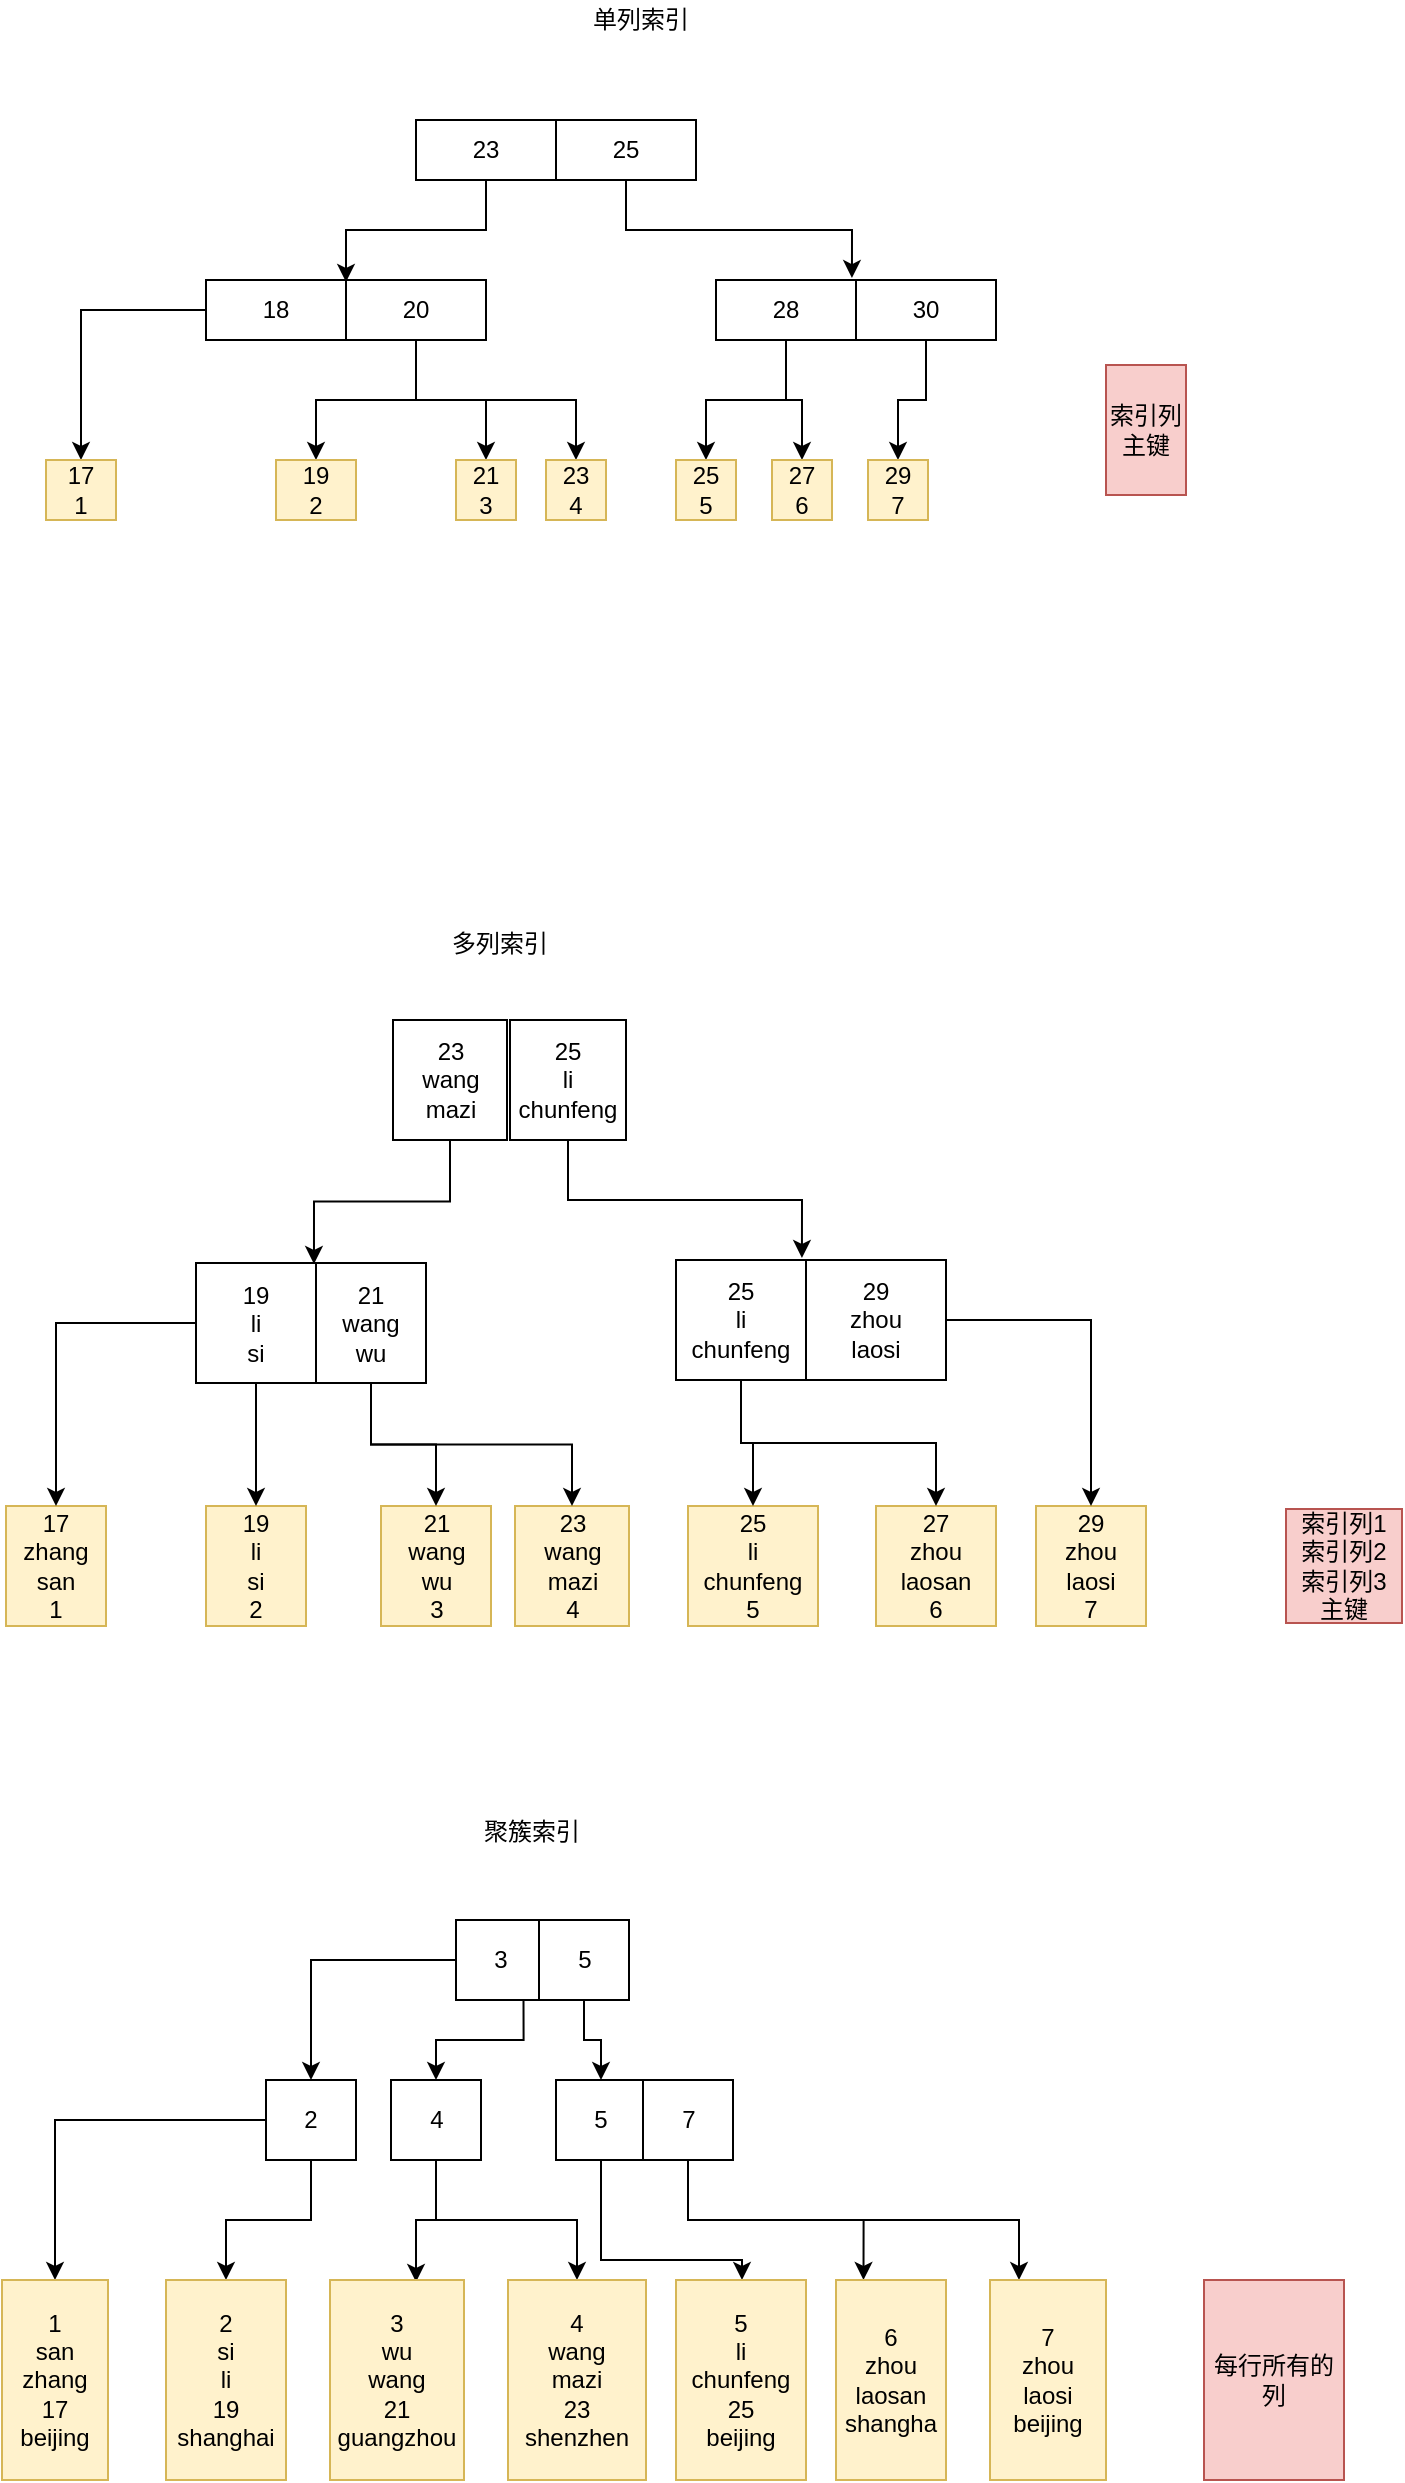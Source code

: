 <mxfile pages="1" version="11.2.4" type="github"><diagram id="psDOjXqYlGyC0BN5tRKm" name="Page-1"><mxGraphModel dx="898" dy="593" grid="1" gridSize="10" guides="1" tooltips="1" connect="1" arrows="1" fold="1" page="1" pageScale="1" pageWidth="827" pageHeight="1169" math="0" shadow="0"><root><mxCell id="0"/><mxCell id="1" parent="0"/><mxCell id="AoeMT02H-nl_ptsGjZu9-14" style="edgeStyle=orthogonalEdgeStyle;rounded=0;orthogonalLoop=1;jettySize=auto;html=1;exitX=0.5;exitY=1;exitDx=0;exitDy=0;entryX=0;entryY=0.033;entryDx=0;entryDy=0;entryPerimeter=0;" edge="1" parent="1" source="AoeMT02H-nl_ptsGjZu9-1" target="AoeMT02H-nl_ptsGjZu9-4"><mxGeometry relative="1" as="geometry"/></mxCell><mxCell id="AoeMT02H-nl_ptsGjZu9-1" value="23" style="rounded=0;whiteSpace=wrap;html=1;" vertex="1" parent="1"><mxGeometry x="235" y="120" width="70" height="30" as="geometry"/></mxCell><mxCell id="AoeMT02H-nl_ptsGjZu9-15" style="edgeStyle=orthogonalEdgeStyle;rounded=0;orthogonalLoop=1;jettySize=auto;html=1;exitX=0.5;exitY=1;exitDx=0;exitDy=0;entryX=0.971;entryY=-0.033;entryDx=0;entryDy=0;entryPerimeter=0;" edge="1" parent="1" source="AoeMT02H-nl_ptsGjZu9-2" target="AoeMT02H-nl_ptsGjZu9-5"><mxGeometry relative="1" as="geometry"/></mxCell><mxCell id="AoeMT02H-nl_ptsGjZu9-2" value="25" style="rounded=0;whiteSpace=wrap;html=1;" vertex="1" parent="1"><mxGeometry x="305" y="120" width="70" height="30" as="geometry"/></mxCell><mxCell id="AoeMT02H-nl_ptsGjZu9-16" style="edgeStyle=orthogonalEdgeStyle;rounded=0;orthogonalLoop=1;jettySize=auto;html=1;exitX=0;exitY=0.5;exitDx=0;exitDy=0;entryX=0.5;entryY=0;entryDx=0;entryDy=0;" edge="1" parent="1" source="AoeMT02H-nl_ptsGjZu9-3" target="AoeMT02H-nl_ptsGjZu9-7"><mxGeometry relative="1" as="geometry"/></mxCell><mxCell id="AoeMT02H-nl_ptsGjZu9-3" value="18" style="rounded=0;whiteSpace=wrap;html=1;" vertex="1" parent="1"><mxGeometry x="130" y="200" width="70" height="30" as="geometry"/></mxCell><mxCell id="AoeMT02H-nl_ptsGjZu9-20" style="edgeStyle=orthogonalEdgeStyle;rounded=0;orthogonalLoop=1;jettySize=auto;html=1;exitX=0.5;exitY=1;exitDx=0;exitDy=0;entryX=0.5;entryY=0;entryDx=0;entryDy=0;" edge="1" parent="1" source="AoeMT02H-nl_ptsGjZu9-4" target="AoeMT02H-nl_ptsGjZu9-9"><mxGeometry relative="1" as="geometry"/></mxCell><mxCell id="AoeMT02H-nl_ptsGjZu9-22" style="edgeStyle=orthogonalEdgeStyle;rounded=0;orthogonalLoop=1;jettySize=auto;html=1;exitX=0.5;exitY=1;exitDx=0;exitDy=0;" edge="1" parent="1" source="AoeMT02H-nl_ptsGjZu9-4" target="AoeMT02H-nl_ptsGjZu9-10"><mxGeometry relative="1" as="geometry"/></mxCell><mxCell id="AoeMT02H-nl_ptsGjZu9-27" style="edgeStyle=orthogonalEdgeStyle;rounded=0;orthogonalLoop=1;jettySize=auto;html=1;exitX=0.5;exitY=1;exitDx=0;exitDy=0;entryX=0.5;entryY=0;entryDx=0;entryDy=0;" edge="1" parent="1" source="AoeMT02H-nl_ptsGjZu9-4" target="AoeMT02H-nl_ptsGjZu9-8"><mxGeometry relative="1" as="geometry"/></mxCell><mxCell id="AoeMT02H-nl_ptsGjZu9-4" value="20" style="rounded=0;whiteSpace=wrap;html=1;" vertex="1" parent="1"><mxGeometry x="200" y="200" width="70" height="30" as="geometry"/></mxCell><mxCell id="AoeMT02H-nl_ptsGjZu9-23" style="edgeStyle=orthogonalEdgeStyle;rounded=0;orthogonalLoop=1;jettySize=auto;html=1;exitX=0.5;exitY=1;exitDx=0;exitDy=0;entryX=0.5;entryY=0;entryDx=0;entryDy=0;" edge="1" parent="1" source="AoeMT02H-nl_ptsGjZu9-5" target="AoeMT02H-nl_ptsGjZu9-11"><mxGeometry relative="1" as="geometry"/></mxCell><mxCell id="AoeMT02H-nl_ptsGjZu9-24" style="edgeStyle=orthogonalEdgeStyle;rounded=0;orthogonalLoop=1;jettySize=auto;html=1;exitX=0.5;exitY=1;exitDx=0;exitDy=0;entryX=0.5;entryY=0;entryDx=0;entryDy=0;" edge="1" parent="1" source="AoeMT02H-nl_ptsGjZu9-5" target="AoeMT02H-nl_ptsGjZu9-12"><mxGeometry relative="1" as="geometry"/></mxCell><mxCell id="AoeMT02H-nl_ptsGjZu9-5" value="28" style="rounded=0;whiteSpace=wrap;html=1;" vertex="1" parent="1"><mxGeometry x="385" y="200" width="70" height="30" as="geometry"/></mxCell><mxCell id="AoeMT02H-nl_ptsGjZu9-25" style="edgeStyle=orthogonalEdgeStyle;rounded=0;orthogonalLoop=1;jettySize=auto;html=1;exitX=0.5;exitY=1;exitDx=0;exitDy=0;entryX=0.5;entryY=0;entryDx=0;entryDy=0;" edge="1" parent="1" source="AoeMT02H-nl_ptsGjZu9-6" target="AoeMT02H-nl_ptsGjZu9-13"><mxGeometry relative="1" as="geometry"/></mxCell><mxCell id="AoeMT02H-nl_ptsGjZu9-6" value="30" style="rounded=0;whiteSpace=wrap;html=1;" vertex="1" parent="1"><mxGeometry x="455" y="200" width="70" height="30" as="geometry"/></mxCell><mxCell id="AoeMT02H-nl_ptsGjZu9-7" value="17&lt;br&gt;1" style="rounded=0;whiteSpace=wrap;html=1;fillColor=#fff2cc;strokeColor=#d6b656;" vertex="1" parent="1"><mxGeometry x="50" y="290" width="35" height="30" as="geometry"/></mxCell><mxCell id="AoeMT02H-nl_ptsGjZu9-8" value="19&lt;br&gt;2" style="rounded=0;whiteSpace=wrap;html=1;fillColor=#fff2cc;strokeColor=#d6b656;" vertex="1" parent="1"><mxGeometry x="165" y="290" width="40" height="30" as="geometry"/></mxCell><mxCell id="AoeMT02H-nl_ptsGjZu9-9" value="21&lt;br&gt;3" style="rounded=0;whiteSpace=wrap;html=1;fillColor=#fff2cc;strokeColor=#d6b656;" vertex="1" parent="1"><mxGeometry x="255" y="290" width="30" height="30" as="geometry"/></mxCell><mxCell id="AoeMT02H-nl_ptsGjZu9-10" value="23&lt;br&gt;4" style="rounded=0;whiteSpace=wrap;html=1;fillColor=#fff2cc;strokeColor=#d6b656;" vertex="1" parent="1"><mxGeometry x="300" y="290" width="30" height="30" as="geometry"/></mxCell><mxCell id="AoeMT02H-nl_ptsGjZu9-11" value="25&lt;br&gt;5" style="rounded=0;whiteSpace=wrap;html=1;fillColor=#fff2cc;strokeColor=#d6b656;" vertex="1" parent="1"><mxGeometry x="365" y="290" width="30" height="30" as="geometry"/></mxCell><mxCell id="AoeMT02H-nl_ptsGjZu9-12" value="27&lt;br&gt;6" style="rounded=0;whiteSpace=wrap;html=1;fillColor=#fff2cc;strokeColor=#d6b656;" vertex="1" parent="1"><mxGeometry x="413" y="290" width="30" height="30" as="geometry"/></mxCell><mxCell id="AoeMT02H-nl_ptsGjZu9-13" value="29&lt;br&gt;7" style="rounded=0;whiteSpace=wrap;html=1;fillColor=#fff2cc;strokeColor=#d6b656;" vertex="1" parent="1"><mxGeometry x="461" y="290" width="30" height="30" as="geometry"/></mxCell><mxCell id="AoeMT02H-nl_ptsGjZu9-35" value="索引列&lt;br&gt;主键" style="rounded=0;whiteSpace=wrap;html=1;fillColor=#f8cecc;strokeColor=#b85450;" vertex="1" parent="1"><mxGeometry x="580" y="242.5" width="40" height="65" as="geometry"/></mxCell><mxCell id="AoeMT02H-nl_ptsGjZu9-36" value="单列索引" style="text;html=1;strokeColor=none;fillColor=none;align=center;verticalAlign=middle;whiteSpace=wrap;rounded=0;" vertex="1" parent="1"><mxGeometry x="305" y="60" width="85" height="20" as="geometry"/></mxCell><mxCell id="AoeMT02H-nl_ptsGjZu9-37" value="23&lt;br&gt;wang&lt;br&gt;mazi&lt;br&gt;4" style="rounded=0;whiteSpace=wrap;html=1;fillColor=#fff2cc;strokeColor=#d6b656;" vertex="1" parent="1"><mxGeometry x="284.5" y="813" width="57" height="60" as="geometry"/></mxCell><mxCell id="AoeMT02H-nl_ptsGjZu9-38" value="17&lt;br&gt;zhang&lt;br&gt;san&lt;br&gt;1" style="rounded=0;whiteSpace=wrap;html=1;fillColor=#fff2cc;strokeColor=#d6b656;" vertex="1" parent="1"><mxGeometry x="30" y="813" width="50" height="60" as="geometry"/></mxCell><mxCell id="AoeMT02H-nl_ptsGjZu9-39" value="19&lt;br&gt;li&lt;br&gt;si&lt;br&gt;2" style="rounded=0;whiteSpace=wrap;html=1;fillColor=#fff2cc;strokeColor=#d6b656;" vertex="1" parent="1"><mxGeometry x="130" y="813" width="50" height="60" as="geometry"/></mxCell><mxCell id="AoeMT02H-nl_ptsGjZu9-40" value="21&lt;br&gt;wang&lt;br&gt;wu&lt;br&gt;3" style="rounded=0;whiteSpace=wrap;html=1;fillColor=#fff2cc;strokeColor=#d6b656;" vertex="1" parent="1"><mxGeometry x="217.5" y="813" width="55" height="60" as="geometry"/></mxCell><mxCell id="AoeMT02H-nl_ptsGjZu9-41" value="25&lt;br&gt;li&lt;br&gt;chunfeng&lt;br&gt;5" style="rounded=0;whiteSpace=wrap;html=1;fillColor=#fff2cc;strokeColor=#d6b656;" vertex="1" parent="1"><mxGeometry x="371" y="813" width="65" height="60" as="geometry"/></mxCell><mxCell id="AoeMT02H-nl_ptsGjZu9-42" value="27&lt;br&gt;zhou&lt;br&gt;laosan&lt;br&gt;6" style="rounded=0;whiteSpace=wrap;html=1;fillColor=#fff2cc;strokeColor=#d6b656;" vertex="1" parent="1"><mxGeometry x="465" y="813" width="60" height="60" as="geometry"/></mxCell><mxCell id="AoeMT02H-nl_ptsGjZu9-43" value="29&lt;br&gt;zhou&lt;br&gt;laosi&lt;br&gt;7" style="rounded=0;whiteSpace=wrap;html=1;fillColor=#fff2cc;strokeColor=#d6b656;" vertex="1" parent="1"><mxGeometry x="545" y="813" width="55" height="60" as="geometry"/></mxCell><mxCell id="AoeMT02H-nl_ptsGjZu9-64" style="edgeStyle=orthogonalEdgeStyle;rounded=0;orthogonalLoop=1;jettySize=auto;html=1;exitX=0.5;exitY=1;exitDx=0;exitDy=0;entryX=0.983;entryY=0.008;entryDx=0;entryDy=0;entryPerimeter=0;" edge="1" parent="1" source="AoeMT02H-nl_ptsGjZu9-44" target="AoeMT02H-nl_ptsGjZu9-47"><mxGeometry relative="1" as="geometry"/></mxCell><mxCell id="AoeMT02H-nl_ptsGjZu9-44" value="23&lt;br&gt;wang&lt;br&gt;mazi" style="rounded=0;whiteSpace=wrap;html=1;" vertex="1" parent="1"><mxGeometry x="223.5" y="570" width="57" height="60" as="geometry"/></mxCell><mxCell id="AoeMT02H-nl_ptsGjZu9-65" style="edgeStyle=orthogonalEdgeStyle;rounded=0;orthogonalLoop=1;jettySize=auto;html=1;exitX=0.5;exitY=1;exitDx=0;exitDy=0;entryX=-0.029;entryY=-0.017;entryDx=0;entryDy=0;entryPerimeter=0;" edge="1" parent="1" source="AoeMT02H-nl_ptsGjZu9-46" target="AoeMT02H-nl_ptsGjZu9-51"><mxGeometry relative="1" as="geometry"/></mxCell><mxCell id="AoeMT02H-nl_ptsGjZu9-46" value="25&lt;br&gt;li&lt;br&gt;chunfeng" style="rounded=0;whiteSpace=wrap;html=1;" vertex="1" parent="1"><mxGeometry x="282" y="570" width="58" height="60" as="geometry"/></mxCell><mxCell id="AoeMT02H-nl_ptsGjZu9-52" style="edgeStyle=orthogonalEdgeStyle;rounded=0;orthogonalLoop=1;jettySize=auto;html=1;exitX=0;exitY=0.5;exitDx=0;exitDy=0;" edge="1" parent="1" source="AoeMT02H-nl_ptsGjZu9-47" target="AoeMT02H-nl_ptsGjZu9-38"><mxGeometry relative="1" as="geometry"/></mxCell><mxCell id="AoeMT02H-nl_ptsGjZu9-53" style="edgeStyle=orthogonalEdgeStyle;rounded=0;orthogonalLoop=1;jettySize=auto;html=1;exitX=0.5;exitY=1;exitDx=0;exitDy=0;" edge="1" parent="1" source="AoeMT02H-nl_ptsGjZu9-47" target="AoeMT02H-nl_ptsGjZu9-39"><mxGeometry relative="1" as="geometry"/></mxCell><mxCell id="AoeMT02H-nl_ptsGjZu9-47" value="19&lt;br&gt;li&lt;br&gt;si" style="rounded=0;whiteSpace=wrap;html=1;" vertex="1" parent="1"><mxGeometry x="125" y="691.5" width="60" height="60" as="geometry"/></mxCell><mxCell id="AoeMT02H-nl_ptsGjZu9-54" style="edgeStyle=orthogonalEdgeStyle;rounded=0;orthogonalLoop=1;jettySize=auto;html=1;exitX=0.5;exitY=1;exitDx=0;exitDy=0;" edge="1" parent="1" source="AoeMT02H-nl_ptsGjZu9-48" target="AoeMT02H-nl_ptsGjZu9-40"><mxGeometry relative="1" as="geometry"/></mxCell><mxCell id="AoeMT02H-nl_ptsGjZu9-55" style="edgeStyle=orthogonalEdgeStyle;rounded=0;orthogonalLoop=1;jettySize=auto;html=1;exitX=0.5;exitY=1;exitDx=0;exitDy=0;" edge="1" parent="1" source="AoeMT02H-nl_ptsGjZu9-48" target="AoeMT02H-nl_ptsGjZu9-37"><mxGeometry relative="1" as="geometry"/></mxCell><mxCell id="AoeMT02H-nl_ptsGjZu9-48" value="21&lt;br&gt;wang&lt;br&gt;wu" style="rounded=0;whiteSpace=wrap;html=1;" vertex="1" parent="1"><mxGeometry x="185" y="691.5" width="55" height="60" as="geometry"/></mxCell><mxCell id="AoeMT02H-nl_ptsGjZu9-56" style="edgeStyle=orthogonalEdgeStyle;rounded=0;orthogonalLoop=1;jettySize=auto;html=1;exitX=0.5;exitY=1;exitDx=0;exitDy=0;entryX=0.5;entryY=0;entryDx=0;entryDy=0;" edge="1" parent="1" source="AoeMT02H-nl_ptsGjZu9-50" target="AoeMT02H-nl_ptsGjZu9-41"><mxGeometry relative="1" as="geometry"/></mxCell><mxCell id="AoeMT02H-nl_ptsGjZu9-61" style="edgeStyle=orthogonalEdgeStyle;rounded=0;orthogonalLoop=1;jettySize=auto;html=1;exitX=0.5;exitY=1;exitDx=0;exitDy=0;entryX=0.5;entryY=0;entryDx=0;entryDy=0;" edge="1" parent="1" source="AoeMT02H-nl_ptsGjZu9-50" target="AoeMT02H-nl_ptsGjZu9-42"><mxGeometry relative="1" as="geometry"/></mxCell><mxCell id="AoeMT02H-nl_ptsGjZu9-50" value="25&lt;br&gt;li&lt;br&gt;chunfeng" style="rounded=0;whiteSpace=wrap;html=1;" vertex="1" parent="1"><mxGeometry x="365" y="690" width="65" height="60" as="geometry"/></mxCell><mxCell id="AoeMT02H-nl_ptsGjZu9-59" style="edgeStyle=orthogonalEdgeStyle;rounded=0;orthogonalLoop=1;jettySize=auto;html=1;exitX=1;exitY=0.5;exitDx=0;exitDy=0;entryX=0.5;entryY=0;entryDx=0;entryDy=0;" edge="1" parent="1" source="AoeMT02H-nl_ptsGjZu9-51" target="AoeMT02H-nl_ptsGjZu9-43"><mxGeometry relative="1" as="geometry"/></mxCell><mxCell id="AoeMT02H-nl_ptsGjZu9-51" value="29&lt;br&gt;zhou&lt;br&gt;laosi" style="rounded=0;whiteSpace=wrap;html=1;" vertex="1" parent="1"><mxGeometry x="430" y="690" width="70" height="60" as="geometry"/></mxCell><mxCell id="AoeMT02H-nl_ptsGjZu9-66" value="索引列1&lt;br&gt;索引列2&lt;br&gt;索引列3&lt;br&gt;主键" style="rounded=0;whiteSpace=wrap;html=1;fillColor=#f8cecc;strokeColor=#b85450;" vertex="1" parent="1"><mxGeometry x="670" y="814.5" width="58" height="57" as="geometry"/></mxCell><mxCell id="AoeMT02H-nl_ptsGjZu9-67" value="多列索引" style="text;html=1;resizable=0;points=[];autosize=1;align=left;verticalAlign=top;spacingTop=-4;" vertex="1" parent="1"><mxGeometry x="251" y="522" width="60" height="20" as="geometry"/></mxCell><mxCell id="AoeMT02H-nl_ptsGjZu9-88" style="edgeStyle=orthogonalEdgeStyle;rounded=0;orthogonalLoop=1;jettySize=auto;html=1;exitX=0;exitY=0.5;exitDx=0;exitDy=0;entryX=0.5;entryY=0;entryDx=0;entryDy=0;" edge="1" parent="1" source="AoeMT02H-nl_ptsGjZu9-68" target="AoeMT02H-nl_ptsGjZu9-70"><mxGeometry relative="1" as="geometry"/></mxCell><mxCell id="AoeMT02H-nl_ptsGjZu9-89" style="edgeStyle=orthogonalEdgeStyle;rounded=0;orthogonalLoop=1;jettySize=auto;html=1;exitX=0.75;exitY=1;exitDx=0;exitDy=0;entryX=0.5;entryY=0;entryDx=0;entryDy=0;" edge="1" parent="1" source="AoeMT02H-nl_ptsGjZu9-68" target="AoeMT02H-nl_ptsGjZu9-71"><mxGeometry relative="1" as="geometry"/></mxCell><mxCell id="AoeMT02H-nl_ptsGjZu9-68" value="3" style="rounded=0;whiteSpace=wrap;html=1;" vertex="1" parent="1"><mxGeometry x="255" y="1020" width="45" height="40" as="geometry"/></mxCell><mxCell id="AoeMT02H-nl_ptsGjZu9-90" style="edgeStyle=orthogonalEdgeStyle;rounded=0;orthogonalLoop=1;jettySize=auto;html=1;exitX=0.5;exitY=1;exitDx=0;exitDy=0;entryX=0.5;entryY=0;entryDx=0;entryDy=0;" edge="1" parent="1" source="AoeMT02H-nl_ptsGjZu9-69" target="AoeMT02H-nl_ptsGjZu9-72"><mxGeometry relative="1" as="geometry"/></mxCell><mxCell id="AoeMT02H-nl_ptsGjZu9-69" value="5" style="rounded=0;whiteSpace=wrap;html=1;" vertex="1" parent="1"><mxGeometry x="296.5" y="1020" width="45" height="40" as="geometry"/></mxCell><mxCell id="AoeMT02H-nl_ptsGjZu9-91" style="edgeStyle=orthogonalEdgeStyle;rounded=0;orthogonalLoop=1;jettySize=auto;html=1;exitX=0;exitY=0.5;exitDx=0;exitDy=0;" edge="1" parent="1" source="AoeMT02H-nl_ptsGjZu9-70" target="AoeMT02H-nl_ptsGjZu9-74"><mxGeometry relative="1" as="geometry"/></mxCell><mxCell id="AoeMT02H-nl_ptsGjZu9-92" style="edgeStyle=orthogonalEdgeStyle;rounded=0;orthogonalLoop=1;jettySize=auto;html=1;exitX=0.5;exitY=1;exitDx=0;exitDy=0;entryX=0.5;entryY=0;entryDx=0;entryDy=0;" edge="1" parent="1" source="AoeMT02H-nl_ptsGjZu9-70" target="AoeMT02H-nl_ptsGjZu9-75"><mxGeometry relative="1" as="geometry"/></mxCell><mxCell id="AoeMT02H-nl_ptsGjZu9-70" value="2" style="rounded=0;whiteSpace=wrap;html=1;" vertex="1" parent="1"><mxGeometry x="160" y="1100" width="45" height="40" as="geometry"/></mxCell><mxCell id="AoeMT02H-nl_ptsGjZu9-93" style="edgeStyle=orthogonalEdgeStyle;rounded=0;orthogonalLoop=1;jettySize=auto;html=1;exitX=0.5;exitY=1;exitDx=0;exitDy=0;entryX=0.642;entryY=0.01;entryDx=0;entryDy=0;entryPerimeter=0;" edge="1" parent="1" source="AoeMT02H-nl_ptsGjZu9-71" target="AoeMT02H-nl_ptsGjZu9-76"><mxGeometry relative="1" as="geometry"/></mxCell><mxCell id="AoeMT02H-nl_ptsGjZu9-94" style="edgeStyle=orthogonalEdgeStyle;rounded=0;orthogonalLoop=1;jettySize=auto;html=1;exitX=0.5;exitY=1;exitDx=0;exitDy=0;entryX=0.5;entryY=0;entryDx=0;entryDy=0;" edge="1" parent="1" source="AoeMT02H-nl_ptsGjZu9-71" target="AoeMT02H-nl_ptsGjZu9-77"><mxGeometry relative="1" as="geometry"/></mxCell><mxCell id="AoeMT02H-nl_ptsGjZu9-71" value="4" style="rounded=0;whiteSpace=wrap;html=1;" vertex="1" parent="1"><mxGeometry x="222.5" y="1100" width="45" height="40" as="geometry"/></mxCell><mxCell id="AoeMT02H-nl_ptsGjZu9-95" style="edgeStyle=orthogonalEdgeStyle;rounded=0;orthogonalLoop=1;jettySize=auto;html=1;exitX=0.5;exitY=1;exitDx=0;exitDy=0;" edge="1" parent="1" source="AoeMT02H-nl_ptsGjZu9-72" target="AoeMT02H-nl_ptsGjZu9-78"><mxGeometry relative="1" as="geometry"><Array as="points"><mxPoint x="328" y="1190"/><mxPoint x="398" y="1190"/></Array></mxGeometry></mxCell><mxCell id="AoeMT02H-nl_ptsGjZu9-72" value="5" style="rounded=0;whiteSpace=wrap;html=1;" vertex="1" parent="1"><mxGeometry x="305" y="1100" width="45" height="40" as="geometry"/></mxCell><mxCell id="AoeMT02H-nl_ptsGjZu9-97" style="edgeStyle=orthogonalEdgeStyle;rounded=0;orthogonalLoop=1;jettySize=auto;html=1;exitX=0.5;exitY=1;exitDx=0;exitDy=0;entryX=0.25;entryY=0;entryDx=0;entryDy=0;" edge="1" parent="1" source="AoeMT02H-nl_ptsGjZu9-73" target="AoeMT02H-nl_ptsGjZu9-79"><mxGeometry relative="1" as="geometry"/></mxCell><mxCell id="AoeMT02H-nl_ptsGjZu9-98" style="edgeStyle=orthogonalEdgeStyle;rounded=0;orthogonalLoop=1;jettySize=auto;html=1;exitX=0.5;exitY=1;exitDx=0;exitDy=0;entryX=0.25;entryY=0;entryDx=0;entryDy=0;" edge="1" parent="1" source="AoeMT02H-nl_ptsGjZu9-73" target="AoeMT02H-nl_ptsGjZu9-80"><mxGeometry relative="1" as="geometry"/></mxCell><mxCell id="AoeMT02H-nl_ptsGjZu9-73" value="7" style="rounded=0;whiteSpace=wrap;html=1;" vertex="1" parent="1"><mxGeometry x="348.5" y="1100" width="45" height="40" as="geometry"/></mxCell><mxCell id="AoeMT02H-nl_ptsGjZu9-74" value="1&lt;br&gt;san&lt;br&gt;zhang&lt;br&gt;17&lt;br&gt;beijing" style="rounded=0;whiteSpace=wrap;html=1;fillColor=#fff2cc;strokeColor=#d6b656;" vertex="1" parent="1"><mxGeometry x="28" y="1200" width="53" height="100" as="geometry"/></mxCell><mxCell id="AoeMT02H-nl_ptsGjZu9-75" value="2&lt;br&gt;si&lt;br&gt;li&lt;br&gt;19&lt;br&gt;shanghai" style="rounded=0;whiteSpace=wrap;html=1;fillColor=#fff2cc;strokeColor=#d6b656;" vertex="1" parent="1"><mxGeometry x="110" y="1200" width="60" height="100" as="geometry"/></mxCell><mxCell id="AoeMT02H-nl_ptsGjZu9-76" value="3&lt;br&gt;wu&lt;br&gt;wang&lt;br&gt;21&lt;br&gt;guangzhou" style="rounded=0;whiteSpace=wrap;html=1;fillColor=#fff2cc;strokeColor=#d6b656;" vertex="1" parent="1"><mxGeometry x="192" y="1200" width="67" height="100" as="geometry"/></mxCell><mxCell id="AoeMT02H-nl_ptsGjZu9-77" value="4&lt;br&gt;wang&lt;br&gt;mazi&lt;br&gt;23&lt;br&gt;shenzhen" style="rounded=0;whiteSpace=wrap;html=1;fillColor=#fff2cc;strokeColor=#d6b656;" vertex="1" parent="1"><mxGeometry x="281" y="1200" width="69" height="100" as="geometry"/></mxCell><mxCell id="AoeMT02H-nl_ptsGjZu9-78" value="5&lt;br&gt;li&lt;br&gt;chunfeng&lt;br&gt;25&lt;br&gt;beijing" style="rounded=0;whiteSpace=wrap;html=1;fillColor=#fff2cc;strokeColor=#d6b656;" vertex="1" parent="1"><mxGeometry x="365" y="1200" width="65" height="100" as="geometry"/></mxCell><mxCell id="AoeMT02H-nl_ptsGjZu9-79" value="6&lt;br&gt;zhou&lt;br&gt;laosan&lt;br&gt;shangha" style="rounded=0;whiteSpace=wrap;html=1;fillColor=#fff2cc;strokeColor=#d6b656;" vertex="1" parent="1"><mxGeometry x="445" y="1200" width="55" height="100" as="geometry"/></mxCell><mxCell id="AoeMT02H-nl_ptsGjZu9-80" value="7&lt;br&gt;zhou&lt;br&gt;laosi&lt;br&gt;beijing" style="rounded=0;whiteSpace=wrap;html=1;fillColor=#fff2cc;strokeColor=#d6b656;" vertex="1" parent="1"><mxGeometry x="522" y="1200" width="58" height="100" as="geometry"/></mxCell><mxCell id="AoeMT02H-nl_ptsGjZu9-99" value="每行所有的列" style="rounded=0;whiteSpace=wrap;html=1;fillColor=#f8cecc;strokeColor=#b85450;" vertex="1" parent="1"><mxGeometry x="629" y="1200" width="70" height="100" as="geometry"/></mxCell><mxCell id="AoeMT02H-nl_ptsGjZu9-100" value="聚簇索引" style="text;html=1;resizable=0;points=[];autosize=1;align=left;verticalAlign=top;spacingTop=-4;" vertex="1" parent="1"><mxGeometry x="266.5" y="966" width="60" height="20" as="geometry"/></mxCell></root></mxGraphModel></diagram></mxfile>